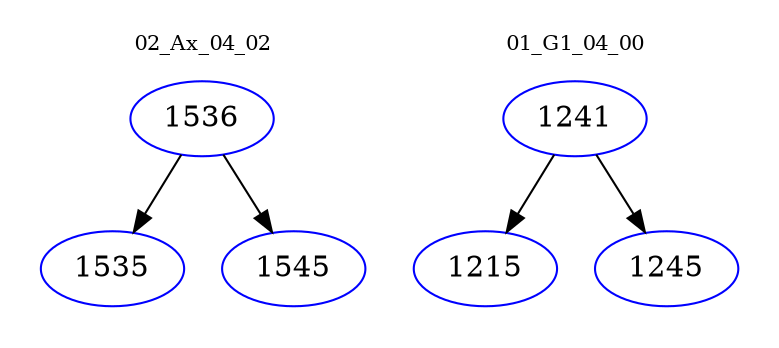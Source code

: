 digraph{
subgraph cluster_0 {
color = white
label = "02_Ax_04_02";
fontsize=10;
T0_1536 [label="1536", color="blue"]
T0_1536 -> T0_1535 [color="black"]
T0_1535 [label="1535", color="blue"]
T0_1536 -> T0_1545 [color="black"]
T0_1545 [label="1545", color="blue"]
}
subgraph cluster_1 {
color = white
label = "01_G1_04_00";
fontsize=10;
T1_1241 [label="1241", color="blue"]
T1_1241 -> T1_1215 [color="black"]
T1_1215 [label="1215", color="blue"]
T1_1241 -> T1_1245 [color="black"]
T1_1245 [label="1245", color="blue"]
}
}
